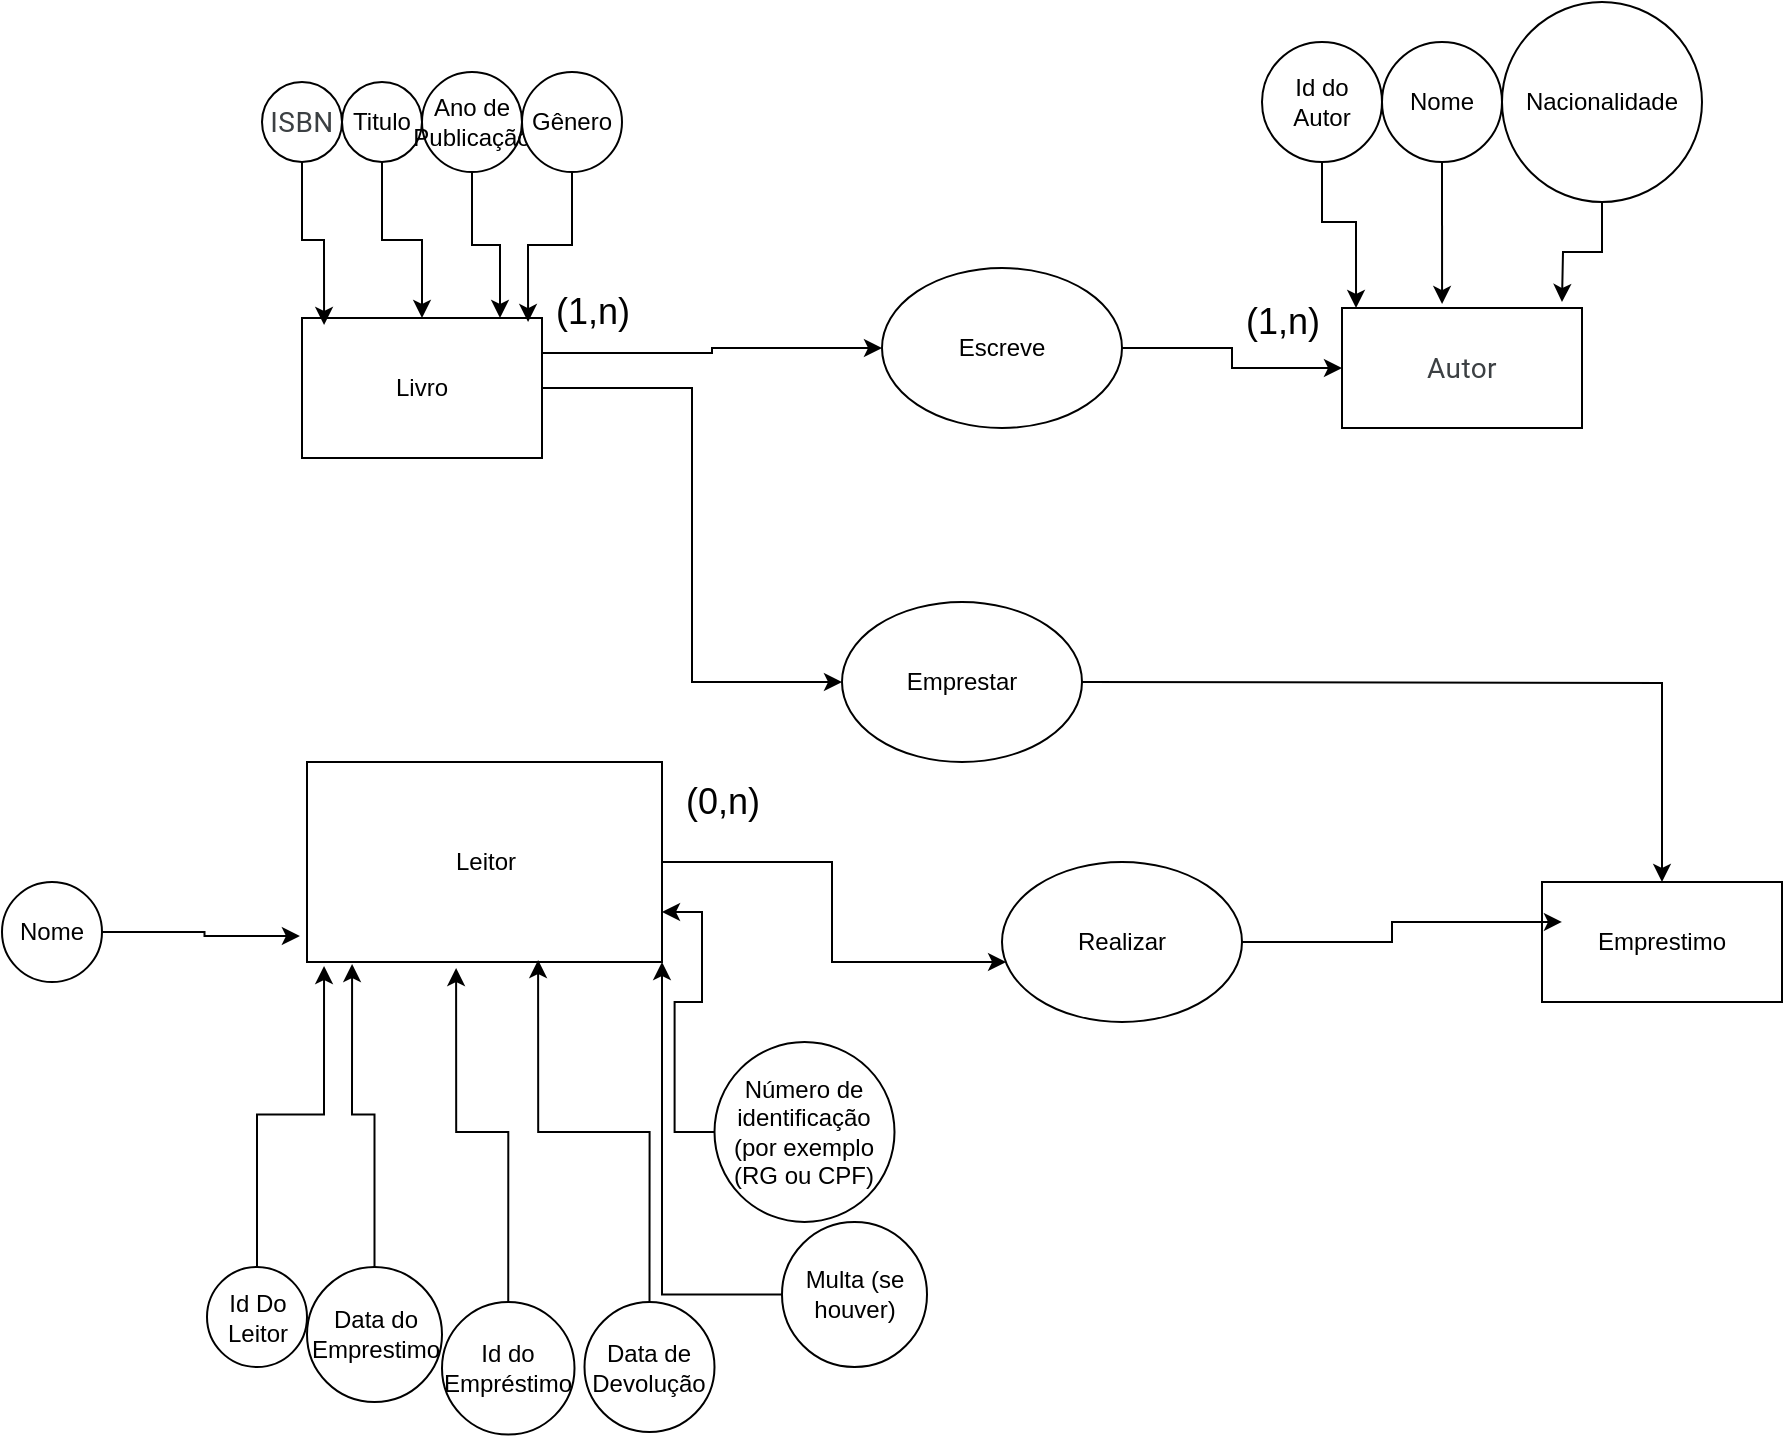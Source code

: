 <mxfile version="24.0.7" type="github">
  <diagram id="R2lEEEUBdFMjLlhIrx00" name="Page-1">
    <mxGraphModel dx="1964" dy="1560" grid="1" gridSize="10" guides="1" tooltips="1" connect="1" arrows="1" fold="1" page="1" pageScale="1" pageWidth="850" pageHeight="1100" math="0" shadow="0" extFonts="Permanent Marker^https://fonts.googleapis.com/css?family=Permanent+Marker">
      <root>
        <mxCell id="0" />
        <mxCell id="1" parent="0" />
        <mxCell id="Uoe7jSDMilDtq9U6z6JU-25" style="edgeStyle=orthogonalEdgeStyle;rounded=0;orthogonalLoop=1;jettySize=auto;html=1;exitX=1;exitY=0.25;exitDx=0;exitDy=0;fontFamily=Helvetica;fontSize=12;fontColor=default;" edge="1" parent="1" source="Uoe7jSDMilDtq9U6z6JU-1" target="Uoe7jSDMilDtq9U6z6JU-11">
          <mxGeometry relative="1" as="geometry" />
        </mxCell>
        <mxCell id="Uoe7jSDMilDtq9U6z6JU-28" style="edgeStyle=orthogonalEdgeStyle;rounded=0;orthogonalLoop=1;jettySize=auto;html=1;entryX=0;entryY=0.5;entryDx=0;entryDy=0;fontFamily=Helvetica;fontSize=12;fontColor=default;" edge="1" parent="1" source="Uoe7jSDMilDtq9U6z6JU-1" target="Uoe7jSDMilDtq9U6z6JU-27">
          <mxGeometry relative="1" as="geometry" />
        </mxCell>
        <mxCell id="Uoe7jSDMilDtq9U6z6JU-1" value="Livro" style="rounded=0;whiteSpace=wrap;html=1;" vertex="1" parent="1">
          <mxGeometry x="30" y="148" width="120" height="70" as="geometry" />
        </mxCell>
        <mxCell id="Uoe7jSDMilDtq9U6z6JU-2" value="&lt;span style=&quot;color: rgb(60, 64, 67); font-family: Roboto, Arial, sans-serif; font-size: 14px; letter-spacing: 0.2px; text-align: left;&quot;&gt;ISBN&lt;/span&gt;" style="ellipse;whiteSpace=wrap;html=1;aspect=fixed;" vertex="1" parent="1">
          <mxGeometry x="10" y="30" width="40" height="40" as="geometry" />
        </mxCell>
        <mxCell id="Uoe7jSDMilDtq9U6z6JU-3" value="&lt;div style=&quot;text-align: left;&quot;&gt;&lt;font face=&quot;Roboto, Arial, sans-serif&quot; color=&quot;#3c4043&quot;&gt;&lt;span style=&quot;font-size: 14px; letter-spacing: 0.2px;&quot;&gt;Autor&lt;/span&gt;&lt;/font&gt;&lt;/div&gt;" style="rounded=0;whiteSpace=wrap;html=1;" vertex="1" parent="1">
          <mxGeometry x="550" y="143" width="120" height="60" as="geometry" />
        </mxCell>
        <mxCell id="Uoe7jSDMilDtq9U6z6JU-4" value="Leitor" style="rounded=0;whiteSpace=wrap;html=1;" vertex="1" parent="1">
          <mxGeometry x="32.5" y="370" width="177.5" height="100" as="geometry" />
        </mxCell>
        <mxCell id="Uoe7jSDMilDtq9U6z6JU-5" value="Emprestimo" style="rounded=0;whiteSpace=wrap;html=1;" vertex="1" parent="1">
          <mxGeometry x="650" y="430" width="120" height="60" as="geometry" />
        </mxCell>
        <mxCell id="Uoe7jSDMilDtq9U6z6JU-6" style="edgeStyle=orthogonalEdgeStyle;rounded=0;orthogonalLoop=1;jettySize=auto;html=1;exitX=0.5;exitY=1;exitDx=0;exitDy=0;entryX=0.092;entryY=0.05;entryDx=0;entryDy=0;entryPerimeter=0;" edge="1" parent="1" source="Uoe7jSDMilDtq9U6z6JU-2" target="Uoe7jSDMilDtq9U6z6JU-1">
          <mxGeometry relative="1" as="geometry" />
        </mxCell>
        <mxCell id="Uoe7jSDMilDtq9U6z6JU-8" style="edgeStyle=orthogonalEdgeStyle;rounded=0;orthogonalLoop=1;jettySize=auto;html=1;entryX=0.5;entryY=0;entryDx=0;entryDy=0;" edge="1" parent="1" source="Uoe7jSDMilDtq9U6z6JU-7" target="Uoe7jSDMilDtq9U6z6JU-1">
          <mxGeometry relative="1" as="geometry" />
        </mxCell>
        <mxCell id="Uoe7jSDMilDtq9U6z6JU-7" value="Titulo" style="ellipse;whiteSpace=wrap;html=1;aspect=fixed;" vertex="1" parent="1">
          <mxGeometry x="50" y="30" width="40" height="40" as="geometry" />
        </mxCell>
        <mxCell id="Uoe7jSDMilDtq9U6z6JU-19" style="edgeStyle=orthogonalEdgeStyle;rounded=0;orthogonalLoop=1;jettySize=auto;html=1;entryX=0;entryY=0.5;entryDx=0;entryDy=0;fontFamily=Helvetica;fontSize=12;fontColor=default;" edge="1" parent="1" source="Uoe7jSDMilDtq9U6z6JU-11" target="Uoe7jSDMilDtq9U6z6JU-3">
          <mxGeometry relative="1" as="geometry" />
        </mxCell>
        <mxCell id="Uoe7jSDMilDtq9U6z6JU-11" value="Escreve" style="ellipse;whiteSpace=wrap;html=1;strokeColor=default;align=center;verticalAlign=middle;fontFamily=Helvetica;fontSize=12;fontColor=default;fillColor=default;" vertex="1" parent="1">
          <mxGeometry x="320" y="123" width="120" height="80" as="geometry" />
        </mxCell>
        <mxCell id="Uoe7jSDMilDtq9U6z6JU-12" value="Realizar" style="ellipse;whiteSpace=wrap;html=1;strokeColor=default;align=center;verticalAlign=middle;fontFamily=Helvetica;fontSize=12;fontColor=default;fillColor=default;" vertex="1" parent="1">
          <mxGeometry x="380" y="420" width="120" height="80" as="geometry" />
        </mxCell>
        <mxCell id="Uoe7jSDMilDtq9U6z6JU-14" value="&lt;font style=&quot;font-size: 18px;&quot;&gt;(1,n)&lt;/font&gt;" style="text;html=1;align=center;verticalAlign=middle;resizable=0;points=[];autosize=1;strokeColor=none;fillColor=none;fontFamily=Helvetica;fontSize=12;fontColor=default;" vertex="1" parent="1">
          <mxGeometry x="145" y="125" width="60" height="40" as="geometry" />
        </mxCell>
        <mxCell id="Uoe7jSDMilDtq9U6z6JU-15" value="&lt;font style=&quot;font-size: 18px;&quot;&gt;(1,n)&lt;/font&gt;" style="text;html=1;align=center;verticalAlign=middle;resizable=0;points=[];autosize=1;strokeColor=none;fillColor=none;fontFamily=Helvetica;fontSize=12;fontColor=default;" vertex="1" parent="1">
          <mxGeometry x="490" y="130" width="60" height="40" as="geometry" />
        </mxCell>
        <mxCell id="Uoe7jSDMilDtq9U6z6JU-16" value="&lt;font style=&quot;font-size: 18px;&quot;&gt;(0,n)&lt;/font&gt;" style="text;html=1;align=center;verticalAlign=middle;resizable=0;points=[];autosize=1;strokeColor=none;fillColor=none;fontFamily=Helvetica;fontSize=12;fontColor=default;" vertex="1" parent="1">
          <mxGeometry x="210" y="370" width="60" height="40" as="geometry" />
        </mxCell>
        <mxCell id="Uoe7jSDMilDtq9U6z6JU-21" style="edgeStyle=orthogonalEdgeStyle;rounded=0;orthogonalLoop=1;jettySize=auto;html=1;entryX=0.083;entryY=0.333;entryDx=0;entryDy=0;entryPerimeter=0;fontFamily=Helvetica;fontSize=12;fontColor=default;" edge="1" parent="1" source="Uoe7jSDMilDtq9U6z6JU-12" target="Uoe7jSDMilDtq9U6z6JU-5">
          <mxGeometry relative="1" as="geometry" />
        </mxCell>
        <mxCell id="Uoe7jSDMilDtq9U6z6JU-22" style="edgeStyle=orthogonalEdgeStyle;rounded=0;orthogonalLoop=1;jettySize=auto;html=1;entryX=0.017;entryY=0.625;entryDx=0;entryDy=0;entryPerimeter=0;fontFamily=Helvetica;fontSize=12;fontColor=default;" edge="1" parent="1" source="Uoe7jSDMilDtq9U6z6JU-4" target="Uoe7jSDMilDtq9U6z6JU-12">
          <mxGeometry relative="1" as="geometry" />
        </mxCell>
        <mxCell id="Uoe7jSDMilDtq9U6z6JU-26" style="edgeStyle=orthogonalEdgeStyle;rounded=0;orthogonalLoop=1;jettySize=auto;html=1;entryX=0.5;entryY=0;entryDx=0;entryDy=0;fontFamily=Helvetica;fontSize=12;fontColor=default;" edge="1" parent="1" target="Uoe7jSDMilDtq9U6z6JU-5">
          <mxGeometry relative="1" as="geometry">
            <mxPoint x="420" y="330" as="sourcePoint" />
          </mxGeometry>
        </mxCell>
        <mxCell id="Uoe7jSDMilDtq9U6z6JU-27" value="Emprestar" style="ellipse;whiteSpace=wrap;html=1;strokeColor=default;align=center;verticalAlign=middle;fontFamily=Helvetica;fontSize=12;fontColor=default;fillColor=default;" vertex="1" parent="1">
          <mxGeometry x="300" y="290" width="120" height="80" as="geometry" />
        </mxCell>
        <mxCell id="Uoe7jSDMilDtq9U6z6JU-29" value="Ano de Publicação" style="ellipse;whiteSpace=wrap;html=1;aspect=fixed;strokeColor=default;align=center;verticalAlign=middle;fontFamily=Helvetica;fontSize=12;fontColor=default;fillColor=default;" vertex="1" parent="1">
          <mxGeometry x="90" y="25" width="50" height="50" as="geometry" />
        </mxCell>
        <mxCell id="Uoe7jSDMilDtq9U6z6JU-30" style="edgeStyle=orthogonalEdgeStyle;rounded=0;orthogonalLoop=1;jettySize=auto;html=1;entryX=0.825;entryY=0;entryDx=0;entryDy=0;entryPerimeter=0;fontFamily=Helvetica;fontSize=12;fontColor=default;" edge="1" parent="1" source="Uoe7jSDMilDtq9U6z6JU-29" target="Uoe7jSDMilDtq9U6z6JU-1">
          <mxGeometry relative="1" as="geometry" />
        </mxCell>
        <mxCell id="Uoe7jSDMilDtq9U6z6JU-31" value="Gênero" style="ellipse;whiteSpace=wrap;html=1;aspect=fixed;strokeColor=default;align=center;verticalAlign=middle;fontFamily=Helvetica;fontSize=12;fontColor=default;fillColor=default;" vertex="1" parent="1">
          <mxGeometry x="140" y="25" width="50" height="50" as="geometry" />
        </mxCell>
        <mxCell id="Uoe7jSDMilDtq9U6z6JU-33" style="edgeStyle=orthogonalEdgeStyle;rounded=0;orthogonalLoop=1;jettySize=auto;html=1;entryX=0.942;entryY=0.029;entryDx=0;entryDy=0;entryPerimeter=0;fontFamily=Helvetica;fontSize=12;fontColor=default;" edge="1" parent="1" source="Uoe7jSDMilDtq9U6z6JU-31" target="Uoe7jSDMilDtq9U6z6JU-1">
          <mxGeometry relative="1" as="geometry" />
        </mxCell>
        <mxCell id="Uoe7jSDMilDtq9U6z6JU-34" value="Id do Autor" style="ellipse;whiteSpace=wrap;html=1;aspect=fixed;strokeColor=default;align=center;verticalAlign=middle;fontFamily=Helvetica;fontSize=12;fontColor=default;fillColor=default;" vertex="1" parent="1">
          <mxGeometry x="510" y="10" width="60" height="60" as="geometry" />
        </mxCell>
        <mxCell id="Uoe7jSDMilDtq9U6z6JU-35" value="Nome" style="ellipse;whiteSpace=wrap;html=1;aspect=fixed;strokeColor=default;align=center;verticalAlign=middle;fontFamily=Helvetica;fontSize=12;fontColor=default;fillColor=default;" vertex="1" parent="1">
          <mxGeometry x="570" y="10" width="60" height="60" as="geometry" />
        </mxCell>
        <mxCell id="Uoe7jSDMilDtq9U6z6JU-36" value="Nacionalidade" style="ellipse;whiteSpace=wrap;html=1;aspect=fixed;strokeColor=default;align=center;verticalAlign=middle;fontFamily=Helvetica;fontSize=12;fontColor=default;fillColor=default;" vertex="1" parent="1">
          <mxGeometry x="630" y="-10" width="100" height="100" as="geometry" />
        </mxCell>
        <mxCell id="Uoe7jSDMilDtq9U6z6JU-68" style="edgeStyle=orthogonalEdgeStyle;rounded=0;orthogonalLoop=1;jettySize=auto;html=1;entryX=1;entryY=0.75;entryDx=0;entryDy=0;fontFamily=Helvetica;fontSize=12;fontColor=default;" edge="1" parent="1" source="Uoe7jSDMilDtq9U6z6JU-37" target="Uoe7jSDMilDtq9U6z6JU-4">
          <mxGeometry relative="1" as="geometry" />
        </mxCell>
        <mxCell id="Uoe7jSDMilDtq9U6z6JU-37" value="Número de identificação (por exemplo (RG ou CPF)" style="ellipse;whiteSpace=wrap;html=1;aspect=fixed;strokeColor=default;align=center;verticalAlign=middle;fontFamily=Helvetica;fontSize=12;fontColor=default;fillColor=default;" vertex="1" parent="1">
          <mxGeometry x="236.25" y="510" width="90" height="90" as="geometry" />
        </mxCell>
        <mxCell id="Uoe7jSDMilDtq9U6z6JU-67" style="edgeStyle=orthogonalEdgeStyle;rounded=0;orthogonalLoop=1;jettySize=auto;html=1;entryX=1;entryY=1;entryDx=0;entryDy=0;fontFamily=Helvetica;fontSize=12;fontColor=default;" edge="1" parent="1" source="Uoe7jSDMilDtq9U6z6JU-38" target="Uoe7jSDMilDtq9U6z6JU-4">
          <mxGeometry relative="1" as="geometry" />
        </mxCell>
        <mxCell id="Uoe7jSDMilDtq9U6z6JU-38" value="Multa (se houver)" style="ellipse;whiteSpace=wrap;html=1;aspect=fixed;strokeColor=default;align=center;verticalAlign=middle;fontFamily=Helvetica;fontSize=12;fontColor=default;fillColor=default;" vertex="1" parent="1">
          <mxGeometry x="270" y="600" width="72.5" height="72.5" as="geometry" />
        </mxCell>
        <mxCell id="Uoe7jSDMilDtq9U6z6JU-39" value="Data de Devolução" style="ellipse;whiteSpace=wrap;html=1;aspect=fixed;strokeColor=default;align=center;verticalAlign=middle;fontFamily=Helvetica;fontSize=12;fontColor=default;fillColor=default;" vertex="1" parent="1">
          <mxGeometry x="171.25" y="640" width="65" height="65" as="geometry" />
        </mxCell>
        <mxCell id="Uoe7jSDMilDtq9U6z6JU-40" value="Id do Empréstimo" style="ellipse;whiteSpace=wrap;html=1;aspect=fixed;strokeColor=default;align=center;verticalAlign=middle;fontFamily=Helvetica;fontSize=12;fontColor=default;fillColor=default;" vertex="1" parent="1">
          <mxGeometry x="100" y="640" width="66.25" height="66.25" as="geometry" />
        </mxCell>
        <mxCell id="Uoe7jSDMilDtq9U6z6JU-41" value="Data do Emprestimo" style="ellipse;whiteSpace=wrap;html=1;aspect=fixed;strokeColor=default;align=center;verticalAlign=middle;fontFamily=Helvetica;fontSize=12;fontColor=default;fillColor=default;" vertex="1" parent="1">
          <mxGeometry x="32.5" y="622.5" width="67.5" height="67.5" as="geometry" />
        </mxCell>
        <mxCell id="Uoe7jSDMilDtq9U6z6JU-42" value="Id Do Leitor" style="ellipse;whiteSpace=wrap;html=1;aspect=fixed;strokeColor=default;align=center;verticalAlign=middle;fontFamily=Helvetica;fontSize=12;fontColor=default;fillColor=default;" vertex="1" parent="1">
          <mxGeometry x="-17.5" y="622.5" width="50" height="50" as="geometry" />
        </mxCell>
        <mxCell id="Uoe7jSDMilDtq9U6z6JU-43" value="Nome" style="ellipse;whiteSpace=wrap;html=1;aspect=fixed;strokeColor=default;align=center;verticalAlign=middle;fontFamily=Helvetica;fontSize=12;fontColor=default;fillColor=default;" vertex="1" parent="1">
          <mxGeometry x="-120" y="430" width="50" height="50" as="geometry" />
        </mxCell>
        <mxCell id="Uoe7jSDMilDtq9U6z6JU-44" style="edgeStyle=orthogonalEdgeStyle;rounded=0;orthogonalLoop=1;jettySize=auto;html=1;fontFamily=Helvetica;fontSize=12;fontColor=default;" edge="1" parent="1" source="Uoe7jSDMilDtq9U6z6JU-36">
          <mxGeometry relative="1" as="geometry">
            <mxPoint x="660" y="140" as="targetPoint" />
          </mxGeometry>
        </mxCell>
        <mxCell id="Uoe7jSDMilDtq9U6z6JU-46" style="edgeStyle=orthogonalEdgeStyle;rounded=0;orthogonalLoop=1;jettySize=auto;html=1;exitX=0.5;exitY=1;exitDx=0;exitDy=0;entryX=0.417;entryY=-0.033;entryDx=0;entryDy=0;entryPerimeter=0;fontFamily=Helvetica;fontSize=12;fontColor=default;" edge="1" parent="1" source="Uoe7jSDMilDtq9U6z6JU-35" target="Uoe7jSDMilDtq9U6z6JU-3">
          <mxGeometry relative="1" as="geometry" />
        </mxCell>
        <mxCell id="Uoe7jSDMilDtq9U6z6JU-47" style="edgeStyle=orthogonalEdgeStyle;rounded=0;orthogonalLoop=1;jettySize=auto;html=1;exitX=0.5;exitY=1;exitDx=0;exitDy=0;entryX=1.117;entryY=0.325;entryDx=0;entryDy=0;entryPerimeter=0;fontFamily=Helvetica;fontSize=12;fontColor=default;" edge="1" parent="1" source="Uoe7jSDMilDtq9U6z6JU-34" target="Uoe7jSDMilDtq9U6z6JU-15">
          <mxGeometry relative="1" as="geometry" />
        </mxCell>
        <mxCell id="Uoe7jSDMilDtq9U6z6JU-62" style="edgeStyle=orthogonalEdgeStyle;rounded=0;orthogonalLoop=1;jettySize=auto;html=1;entryX=0.048;entryY=1.02;entryDx=0;entryDy=0;entryPerimeter=0;fontFamily=Helvetica;fontSize=12;fontColor=default;" edge="1" parent="1" source="Uoe7jSDMilDtq9U6z6JU-42" target="Uoe7jSDMilDtq9U6z6JU-4">
          <mxGeometry relative="1" as="geometry" />
        </mxCell>
        <mxCell id="Uoe7jSDMilDtq9U6z6JU-63" style="edgeStyle=orthogonalEdgeStyle;rounded=0;orthogonalLoop=1;jettySize=auto;html=1;entryX=0.127;entryY=1.01;entryDx=0;entryDy=0;entryPerimeter=0;fontFamily=Helvetica;fontSize=12;fontColor=default;" edge="1" parent="1" source="Uoe7jSDMilDtq9U6z6JU-41" target="Uoe7jSDMilDtq9U6z6JU-4">
          <mxGeometry relative="1" as="geometry" />
        </mxCell>
        <mxCell id="Uoe7jSDMilDtq9U6z6JU-64" style="edgeStyle=orthogonalEdgeStyle;rounded=0;orthogonalLoop=1;jettySize=auto;html=1;exitX=1;exitY=0.5;exitDx=0;exitDy=0;entryX=-0.02;entryY=0.87;entryDx=0;entryDy=0;entryPerimeter=0;fontFamily=Helvetica;fontSize=12;fontColor=default;" edge="1" parent="1" source="Uoe7jSDMilDtq9U6z6JU-43" target="Uoe7jSDMilDtq9U6z6JU-4">
          <mxGeometry relative="1" as="geometry" />
        </mxCell>
        <mxCell id="Uoe7jSDMilDtq9U6z6JU-65" style="edgeStyle=orthogonalEdgeStyle;rounded=0;orthogonalLoop=1;jettySize=auto;html=1;entryX=0.42;entryY=1.03;entryDx=0;entryDy=0;entryPerimeter=0;fontFamily=Helvetica;fontSize=12;fontColor=default;" edge="1" parent="1" source="Uoe7jSDMilDtq9U6z6JU-40" target="Uoe7jSDMilDtq9U6z6JU-4">
          <mxGeometry relative="1" as="geometry" />
        </mxCell>
        <mxCell id="Uoe7jSDMilDtq9U6z6JU-66" style="edgeStyle=orthogonalEdgeStyle;rounded=0;orthogonalLoop=1;jettySize=auto;html=1;entryX=0.651;entryY=0.99;entryDx=0;entryDy=0;entryPerimeter=0;fontFamily=Helvetica;fontSize=12;fontColor=default;" edge="1" parent="1" source="Uoe7jSDMilDtq9U6z6JU-39" target="Uoe7jSDMilDtq9U6z6JU-4">
          <mxGeometry relative="1" as="geometry" />
        </mxCell>
      </root>
    </mxGraphModel>
  </diagram>
</mxfile>
